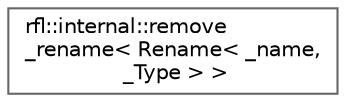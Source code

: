 digraph "类继承关系图"
{
 // LATEX_PDF_SIZE
  bgcolor="transparent";
  edge [fontname=Helvetica,fontsize=10,labelfontname=Helvetica,labelfontsize=10];
  node [fontname=Helvetica,fontsize=10,shape=box,height=0.2,width=0.4];
  rankdir="LR";
  Node0 [id="Node000000",label="rfl::internal::remove\l_rename\< Rename\< _name,\l _Type \> \>",height=0.2,width=0.4,color="grey40", fillcolor="white", style="filled",URL="$structrfl_1_1internal_1_1remove__rename_3_01_rename_3_01__name_00_01___type_01_4_01_4.html",tooltip=" "];
}
